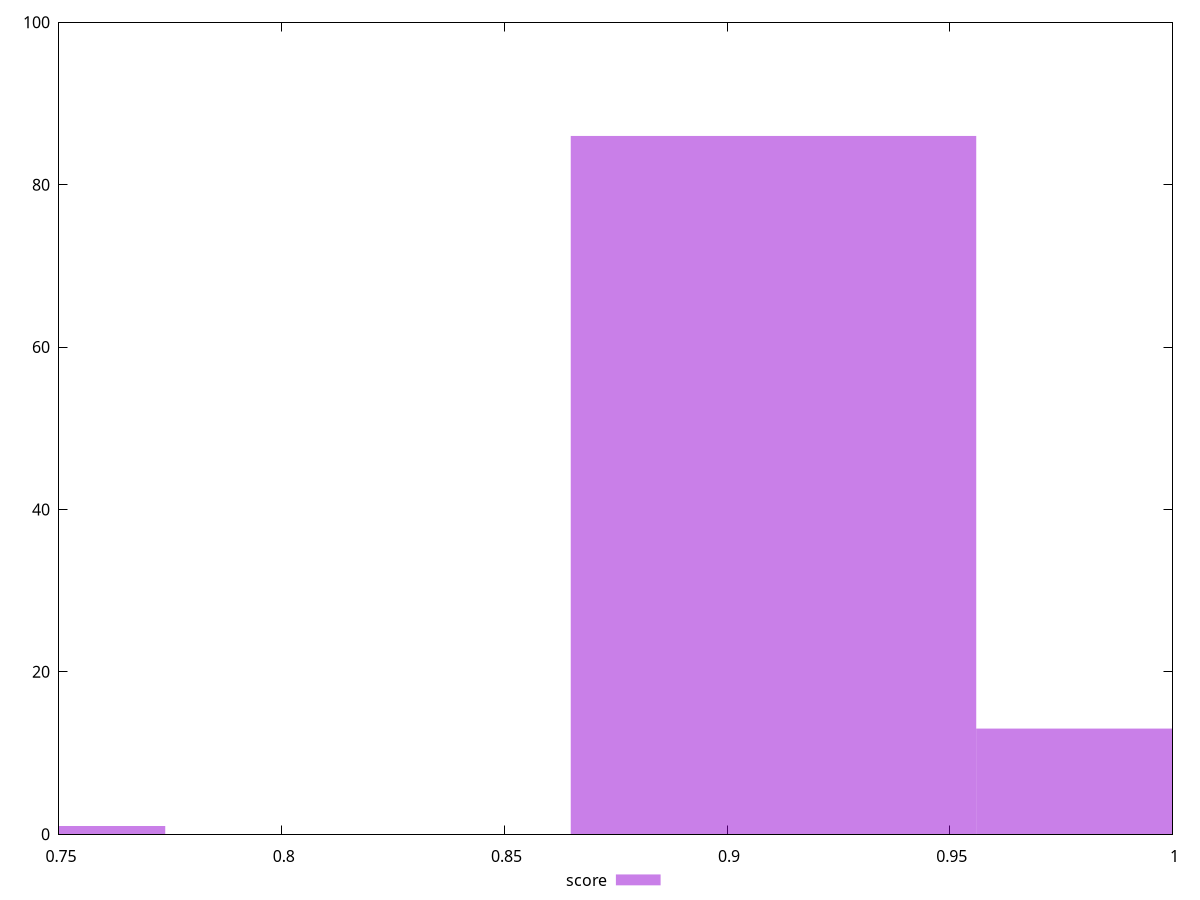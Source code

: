 reset

$score <<EOF
0.9104149837107038 86
1.0014564820817742 13
0.728331986968563 1
EOF

set key outside below
set boxwidth 0.09104149837107038
set xrange [0.75:1]
set yrange [0:100]
set trange [0:100]
set style fill transparent solid 0.5 noborder
set terminal svg size 640, 490 enhanced background rgb 'white'
set output "report_00026_2021-02-22T21:38:55.199Z/unused-css-rules/samples/pages+cached+noadtech+nomedia/score/histogram.svg"

plot $score title "score" with boxes

reset
